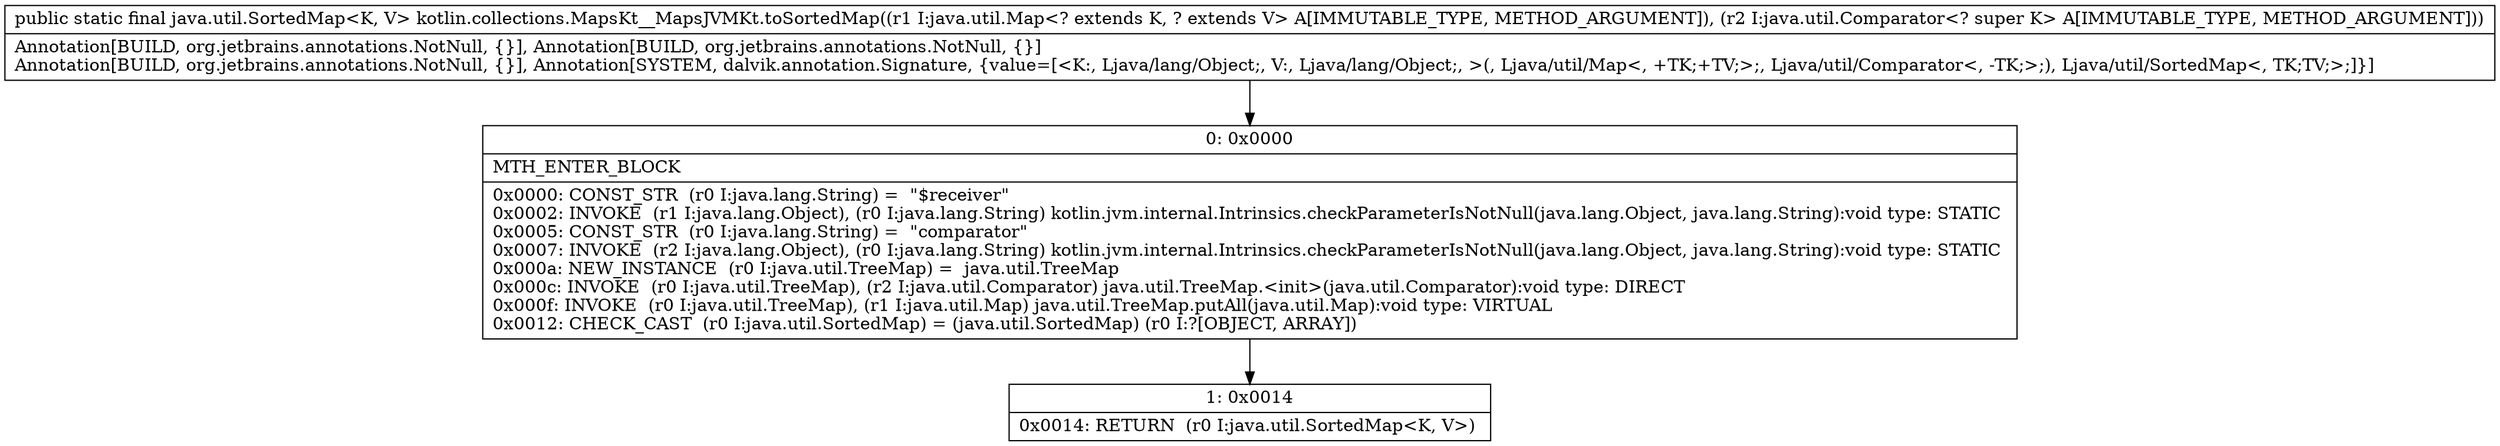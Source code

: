 digraph "CFG forkotlin.collections.MapsKt__MapsJVMKt.toSortedMap(Ljava\/util\/Map;Ljava\/util\/Comparator;)Ljava\/util\/SortedMap;" {
Node_0 [shape=record,label="{0\:\ 0x0000|MTH_ENTER_BLOCK\l|0x0000: CONST_STR  (r0 I:java.lang.String) =  \"$receiver\" \l0x0002: INVOKE  (r1 I:java.lang.Object), (r0 I:java.lang.String) kotlin.jvm.internal.Intrinsics.checkParameterIsNotNull(java.lang.Object, java.lang.String):void type: STATIC \l0x0005: CONST_STR  (r0 I:java.lang.String) =  \"comparator\" \l0x0007: INVOKE  (r2 I:java.lang.Object), (r0 I:java.lang.String) kotlin.jvm.internal.Intrinsics.checkParameterIsNotNull(java.lang.Object, java.lang.String):void type: STATIC \l0x000a: NEW_INSTANCE  (r0 I:java.util.TreeMap) =  java.util.TreeMap \l0x000c: INVOKE  (r0 I:java.util.TreeMap), (r2 I:java.util.Comparator) java.util.TreeMap.\<init\>(java.util.Comparator):void type: DIRECT \l0x000f: INVOKE  (r0 I:java.util.TreeMap), (r1 I:java.util.Map) java.util.TreeMap.putAll(java.util.Map):void type: VIRTUAL \l0x0012: CHECK_CAST  (r0 I:java.util.SortedMap) = (java.util.SortedMap) (r0 I:?[OBJECT, ARRAY]) \l}"];
Node_1 [shape=record,label="{1\:\ 0x0014|0x0014: RETURN  (r0 I:java.util.SortedMap\<K, V\>) \l}"];
MethodNode[shape=record,label="{public static final java.util.SortedMap\<K, V\> kotlin.collections.MapsKt__MapsJVMKt.toSortedMap((r1 I:java.util.Map\<? extends K, ? extends V\> A[IMMUTABLE_TYPE, METHOD_ARGUMENT]), (r2 I:java.util.Comparator\<? super K\> A[IMMUTABLE_TYPE, METHOD_ARGUMENT]))  | Annotation[BUILD, org.jetbrains.annotations.NotNull, \{\}], Annotation[BUILD, org.jetbrains.annotations.NotNull, \{\}]\lAnnotation[BUILD, org.jetbrains.annotations.NotNull, \{\}], Annotation[SYSTEM, dalvik.annotation.Signature, \{value=[\<K:, Ljava\/lang\/Object;, V:, Ljava\/lang\/Object;, \>(, Ljava\/util\/Map\<, +TK;+TV;\>;, Ljava\/util\/Comparator\<, \-TK;\>;), Ljava\/util\/SortedMap\<, TK;TV;\>;]\}]\l}"];
MethodNode -> Node_0;
Node_0 -> Node_1;
}

